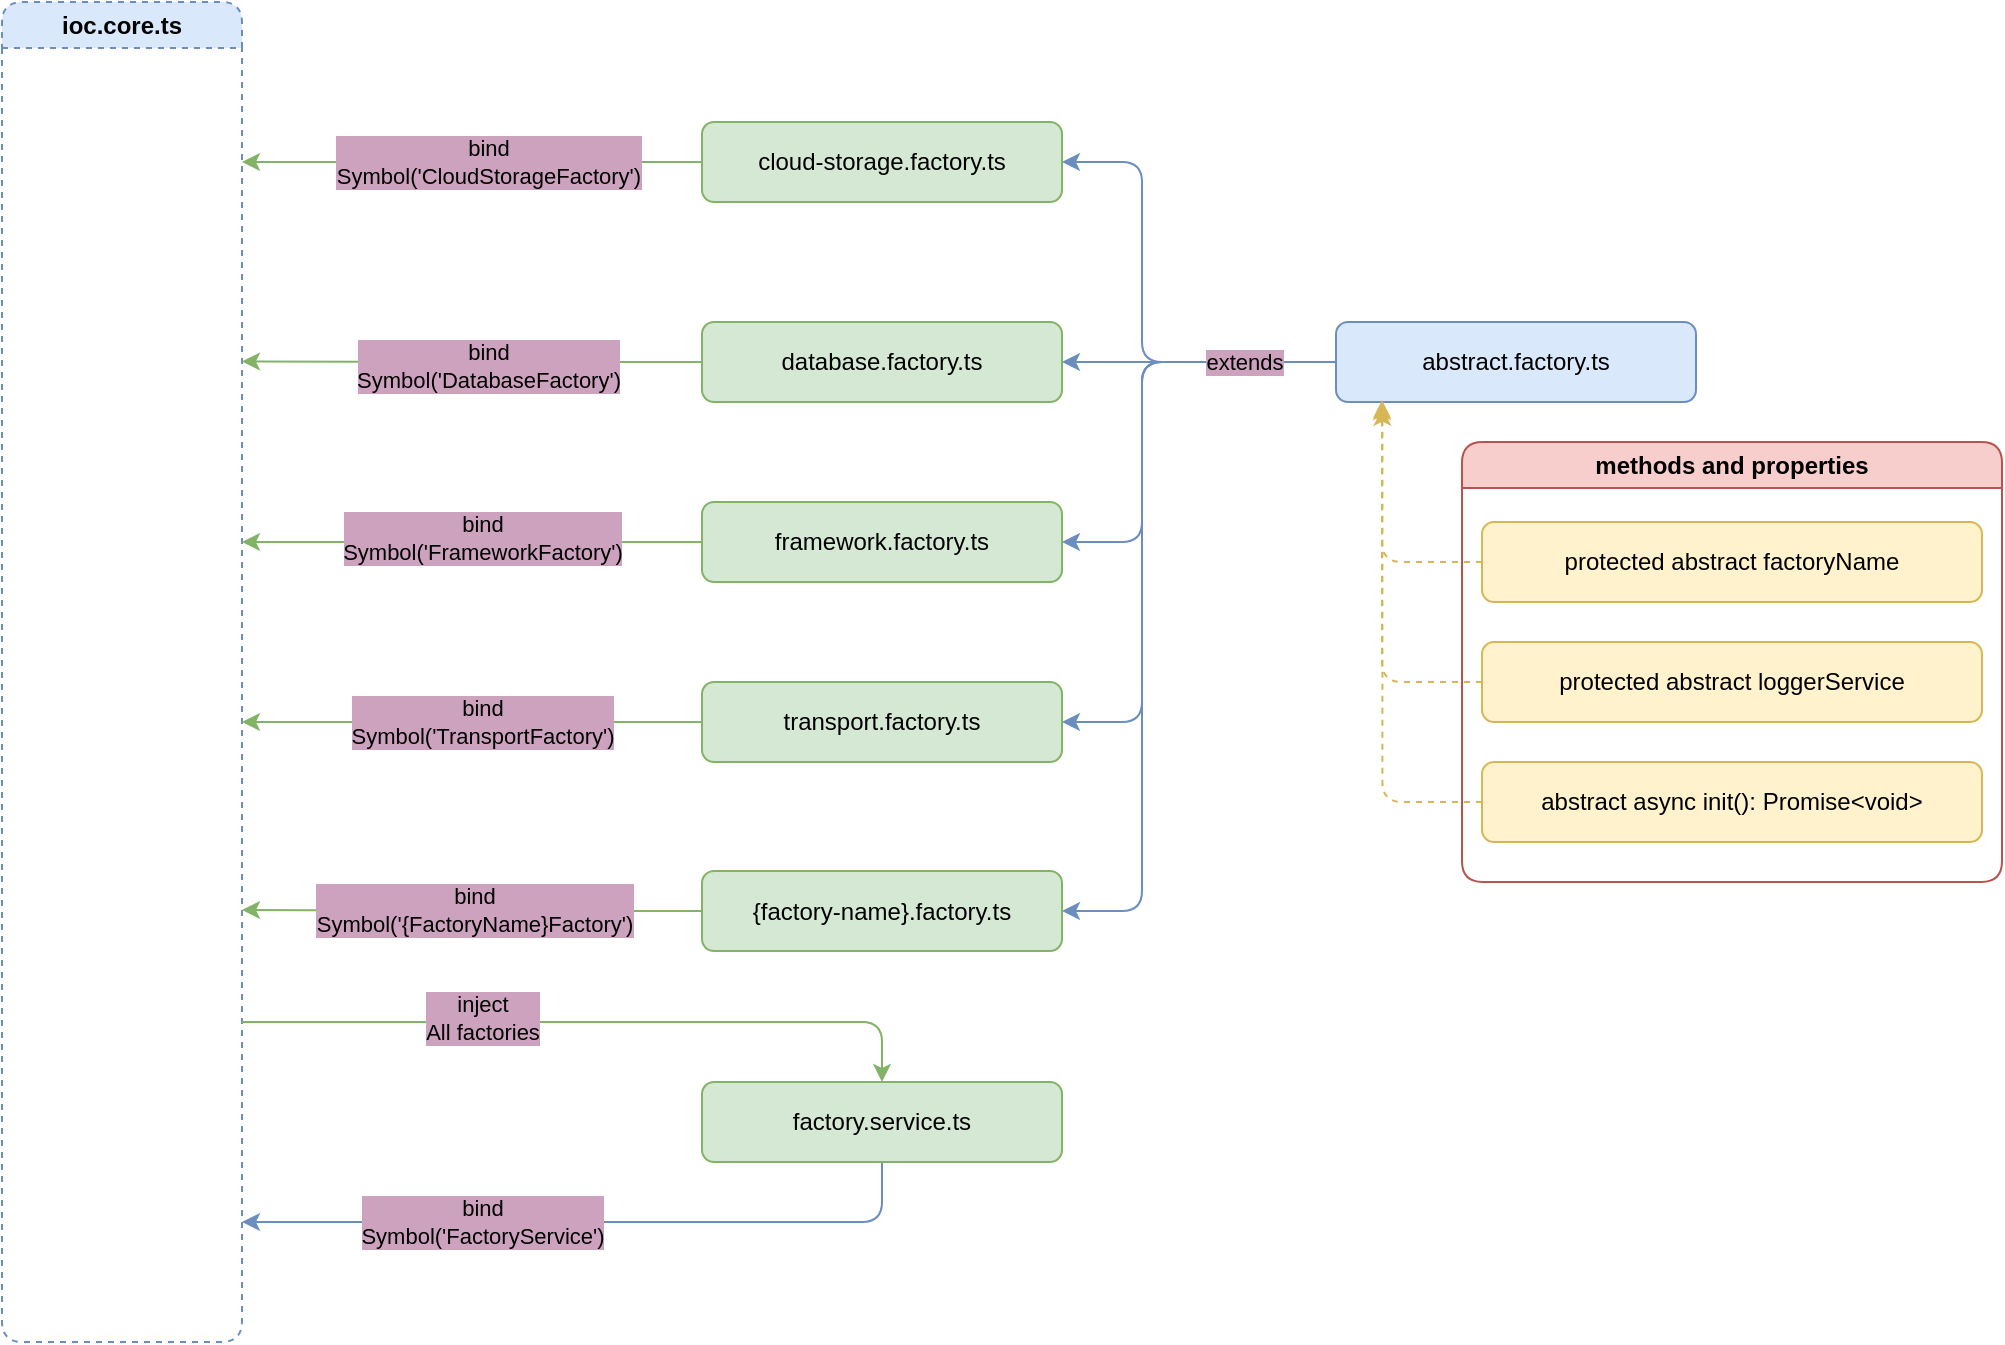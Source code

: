 <mxfile version="21.1.4" type="device">
  <diagram name="Страница 1" id="9Xc5u7ofYKPuOsVl6prk">
    <mxGraphModel dx="1707" dy="395" grid="1" gridSize="10" guides="1" tooltips="1" connect="1" arrows="1" fold="1" page="1" pageScale="1" pageWidth="827" pageHeight="1169" math="0" shadow="0">
      <root>
        <mxCell id="0" />
        <mxCell id="1" parent="0" />
        <mxCell id="BQe-CCMixdXJj6wNmX5B-1" value="ioc.core.ts" style="swimlane;whiteSpace=wrap;html=1;rounded=1;dashed=1;fillColor=#dae8fc;strokeColor=#6c8ebf;" parent="1" vertex="1">
          <mxGeometry x="-20" y="130" width="120" height="670" as="geometry" />
        </mxCell>
        <mxCell id="BQe-CCMixdXJj6wNmX5B-2" style="edgeStyle=orthogonalEdgeStyle;rounded=0;orthogonalLoop=1;jettySize=auto;html=1;fillColor=#d5e8d4;strokeColor=#82b366;" parent="1" source="BQe-CCMixdXJj6wNmX5B-4" edge="1">
          <mxGeometry relative="1" as="geometry">
            <mxPoint x="100.0" y="210" as="targetPoint" />
          </mxGeometry>
        </mxCell>
        <mxCell id="BQe-CCMixdXJj6wNmX5B-3" value="bind&lt;br&gt;Symbol(&#39;CloudStorageFactory&#39;)" style="edgeLabel;html=1;align=center;verticalAlign=middle;resizable=0;points=[];labelBackgroundColor=#CDA2BE;" parent="BQe-CCMixdXJj6wNmX5B-2" vertex="1" connectable="0">
          <mxGeometry x="-0.066" relative="1" as="geometry">
            <mxPoint as="offset" />
          </mxGeometry>
        </mxCell>
        <mxCell id="BQe-CCMixdXJj6wNmX5B-4" value="cloud-storage.factory.ts" style="rounded=1;whiteSpace=wrap;html=1;fillColor=#d5e8d4;strokeColor=#82b366;" parent="1" vertex="1">
          <mxGeometry x="330" y="190" width="180" height="40" as="geometry" />
        </mxCell>
        <mxCell id="BQe-CCMixdXJj6wNmX5B-5" style="edgeStyle=orthogonalEdgeStyle;rounded=0;orthogonalLoop=1;jettySize=auto;html=1;exitX=0;exitY=0.5;exitDx=0;exitDy=0;fillColor=#d5e8d4;strokeColor=#82b366;" parent="1" source="BQe-CCMixdXJj6wNmX5B-6" edge="1">
          <mxGeometry relative="1" as="geometry">
            <mxPoint x="100.0" y="309.714" as="targetPoint" />
          </mxGeometry>
        </mxCell>
        <mxCell id="BQe-CCMixdXJj6wNmX5B-6" value="database.factory.ts" style="rounded=1;whiteSpace=wrap;html=1;fillColor=#d5e8d4;strokeColor=#82b366;" parent="1" vertex="1">
          <mxGeometry x="330" y="290" width="180" height="40" as="geometry" />
        </mxCell>
        <mxCell id="BQe-CCMixdXJj6wNmX5B-7" style="edgeStyle=orthogonalEdgeStyle;rounded=0;orthogonalLoop=1;jettySize=auto;html=1;fillColor=#d5e8d4;strokeColor=#82b366;" parent="1" source="BQe-CCMixdXJj6wNmX5B-9" edge="1">
          <mxGeometry relative="1" as="geometry">
            <mxPoint x="100.0" y="400" as="targetPoint" />
            <Array as="points">
              <mxPoint x="220" y="400" />
              <mxPoint x="220" y="400" />
            </Array>
          </mxGeometry>
        </mxCell>
        <mxCell id="BQe-CCMixdXJj6wNmX5B-8" value="bind&lt;br&gt;Symbol(&#39;FrameworkFactory&#39;)" style="edgeLabel;html=1;align=center;verticalAlign=middle;resizable=0;points=[];labelBackgroundColor=#CDA2BE;" parent="BQe-CCMixdXJj6wNmX5B-7" vertex="1" connectable="0">
          <mxGeometry x="0.083" y="-2" relative="1" as="geometry">
            <mxPoint x="14" as="offset" />
          </mxGeometry>
        </mxCell>
        <mxCell id="BQe-CCMixdXJj6wNmX5B-9" value="framework.factory.ts" style="rounded=1;whiteSpace=wrap;html=1;fillColor=#d5e8d4;strokeColor=#82b366;" parent="1" vertex="1">
          <mxGeometry x="330" y="380" width="180" height="40" as="geometry" />
        </mxCell>
        <mxCell id="BQe-CCMixdXJj6wNmX5B-10" value="bind&lt;br&gt;Symbol(&#39;DatabaseFactory&#39;)" style="edgeLabel;html=1;align=center;verticalAlign=middle;resizable=0;points=[];labelBackgroundColor=#CDA2BE;" parent="1" vertex="1" connectable="0">
          <mxGeometry x="219.997" y="230" as="geometry">
            <mxPoint x="3" y="82" as="offset" />
          </mxGeometry>
        </mxCell>
        <mxCell id="BQe-CCMixdXJj6wNmX5B-11" style="edgeStyle=orthogonalEdgeStyle;rounded=1;orthogonalLoop=1;jettySize=auto;html=1;entryX=1;entryY=0.5;entryDx=0;entryDy=0;fillColor=#dae8fc;strokeColor=#6c8ebf;" parent="1" source="BQe-CCMixdXJj6wNmX5B-15" target="BQe-CCMixdXJj6wNmX5B-4" edge="1">
          <mxGeometry relative="1" as="geometry">
            <Array as="points">
              <mxPoint x="550" y="310" />
              <mxPoint x="550" y="210" />
            </Array>
          </mxGeometry>
        </mxCell>
        <mxCell id="BQe-CCMixdXJj6wNmX5B-12" style="edgeStyle=orthogonalEdgeStyle;rounded=1;orthogonalLoop=1;jettySize=auto;html=1;entryX=1;entryY=0.5;entryDx=0;entryDy=0;fillColor=#dae8fc;strokeColor=#6c8ebf;" parent="1" source="BQe-CCMixdXJj6wNmX5B-15" target="BQe-CCMixdXJj6wNmX5B-6" edge="1">
          <mxGeometry relative="1" as="geometry" />
        </mxCell>
        <mxCell id="BQe-CCMixdXJj6wNmX5B-13" style="edgeStyle=orthogonalEdgeStyle;rounded=1;orthogonalLoop=1;jettySize=auto;html=1;entryX=1;entryY=0.5;entryDx=0;entryDy=0;fillColor=#dae8fc;strokeColor=#6c8ebf;" parent="1" source="BQe-CCMixdXJj6wNmX5B-15" target="BQe-CCMixdXJj6wNmX5B-9" edge="1">
          <mxGeometry relative="1" as="geometry">
            <Array as="points">
              <mxPoint x="550" y="310" />
              <mxPoint x="550" y="400" />
            </Array>
          </mxGeometry>
        </mxCell>
        <mxCell id="BQe-CCMixdXJj6wNmX5B-29" style="edgeStyle=orthogonalEdgeStyle;rounded=1;orthogonalLoop=1;jettySize=auto;html=1;entryX=1;entryY=0.5;entryDx=0;entryDy=0;fillColor=#dae8fc;strokeColor=#6c8ebf;" parent="1" source="BQe-CCMixdXJj6wNmX5B-15" target="BQe-CCMixdXJj6wNmX5B-27" edge="1">
          <mxGeometry relative="1" as="geometry">
            <Array as="points">
              <mxPoint x="550" y="310" />
              <mxPoint x="550" y="584" />
            </Array>
          </mxGeometry>
        </mxCell>
        <mxCell id="BQe-CCMixdXJj6wNmX5B-30" style="edgeStyle=orthogonalEdgeStyle;rounded=1;orthogonalLoop=1;jettySize=auto;html=1;entryX=1;entryY=0.5;entryDx=0;entryDy=0;fillColor=#dae8fc;strokeColor=#6c8ebf;" parent="1" source="BQe-CCMixdXJj6wNmX5B-15" target="BQe-CCMixdXJj6wNmX5B-22" edge="1">
          <mxGeometry relative="1" as="geometry">
            <Array as="points">
              <mxPoint x="550" y="310" />
              <mxPoint x="550" y="490" />
            </Array>
          </mxGeometry>
        </mxCell>
        <mxCell id="BQe-CCMixdXJj6wNmX5B-31" value="extends" style="edgeLabel;html=1;align=center;verticalAlign=middle;resizable=0;points=[];labelBackgroundColor=#CDA2BE;" parent="BQe-CCMixdXJj6wNmX5B-30" vertex="1" connectable="0">
          <mxGeometry x="-0.762" y="-2" relative="1" as="geometry">
            <mxPoint x="-9" y="2" as="offset" />
          </mxGeometry>
        </mxCell>
        <mxCell id="BQe-CCMixdXJj6wNmX5B-15" value="abstract.factory.ts" style="rounded=1;whiteSpace=wrap;html=1;fillColor=#dae8fc;strokeColor=#6c8ebf;" parent="1" vertex="1">
          <mxGeometry x="647" y="290" width="180" height="40" as="geometry" />
        </mxCell>
        <mxCell id="BQe-CCMixdXJj6wNmX5B-16" value="methods and properties" style="swimlane;whiteSpace=wrap;html=1;fillColor=#f8cecc;strokeColor=#b85450;rounded=1;" parent="1" vertex="1">
          <mxGeometry x="710" y="350" width="270" height="220" as="geometry" />
        </mxCell>
        <mxCell id="BQe-CCMixdXJj6wNmX5B-17" value="protected abstract factoryName" style="rounded=1;whiteSpace=wrap;html=1;fillColor=#fff2cc;strokeColor=#d6b656;" parent="BQe-CCMixdXJj6wNmX5B-16" vertex="1">
          <mxGeometry x="10" y="40" width="250" height="40" as="geometry" />
        </mxCell>
        <mxCell id="BQe-CCMixdXJj6wNmX5B-18" value="protected abstract loggerService" style="rounded=1;whiteSpace=wrap;html=1;fillColor=#fff2cc;strokeColor=#d6b656;" parent="BQe-CCMixdXJj6wNmX5B-16" vertex="1">
          <mxGeometry x="10" y="100" width="250" height="40" as="geometry" />
        </mxCell>
        <mxCell id="BQe-CCMixdXJj6wNmX5B-24" value="abstract async init(): Promise&amp;lt;void&amp;gt;" style="rounded=1;whiteSpace=wrap;html=1;fillColor=#fff2cc;strokeColor=#d6b656;" parent="BQe-CCMixdXJj6wNmX5B-16" vertex="1">
          <mxGeometry x="10" y="160" width="250" height="40" as="geometry" />
        </mxCell>
        <mxCell id="BQe-CCMixdXJj6wNmX5B-19" style="edgeStyle=orthogonalEdgeStyle;rounded=1;orthogonalLoop=1;jettySize=auto;html=1;exitX=0;exitY=0.5;exitDx=0;exitDy=0;fillColor=#fff2cc;strokeColor=#d6b656;dashed=1;entryX=0.125;entryY=0.975;entryDx=0;entryDy=0;entryPerimeter=0;" parent="1" source="BQe-CCMixdXJj6wNmX5B-17" target="BQe-CCMixdXJj6wNmX5B-15" edge="1">
          <mxGeometry relative="1" as="geometry">
            <mxPoint x="670" y="340" as="targetPoint" />
            <Array as="points">
              <mxPoint x="670" y="410" />
              <mxPoint x="670" y="329" />
            </Array>
          </mxGeometry>
        </mxCell>
        <mxCell id="BQe-CCMixdXJj6wNmX5B-20" style="edgeStyle=orthogonalEdgeStyle;rounded=1;orthogonalLoop=1;jettySize=auto;html=1;exitX=0;exitY=0.5;exitDx=0;exitDy=0;fillColor=#fff2cc;strokeColor=#d6b656;dashed=1;" parent="1" source="BQe-CCMixdXJj6wNmX5B-18" target="BQe-CCMixdXJj6wNmX5B-15" edge="1">
          <mxGeometry relative="1" as="geometry">
            <mxPoint x="696" y="330" as="targetPoint" />
            <Array as="points">
              <mxPoint x="670" y="470" />
            </Array>
          </mxGeometry>
        </mxCell>
        <mxCell id="BQe-CCMixdXJj6wNmX5B-21" style="edgeStyle=orthogonalEdgeStyle;rounded=0;orthogonalLoop=1;jettySize=auto;html=1;fillColor=#d5e8d4;strokeColor=#82b366;" parent="1" source="BQe-CCMixdXJj6wNmX5B-22" edge="1">
          <mxGeometry relative="1" as="geometry">
            <mxPoint x="100.0" y="490" as="targetPoint" />
          </mxGeometry>
        </mxCell>
        <mxCell id="BQe-CCMixdXJj6wNmX5B-22" value="transport.factory.ts" style="rounded=1;whiteSpace=wrap;html=1;fillColor=#d5e8d4;strokeColor=#82b366;" parent="1" vertex="1">
          <mxGeometry x="330" y="470" width="180" height="40" as="geometry" />
        </mxCell>
        <mxCell id="BQe-CCMixdXJj6wNmX5B-23" value="bind&lt;br&gt;Symbol(&#39;TransportFactory&#39;)" style="edgeLabel;html=1;align=center;verticalAlign=middle;resizable=0;points=[];labelBackgroundColor=#CDA2BE;" parent="1" vertex="1" connectable="0">
          <mxGeometry x="219.995" y="490.0" as="geometry" />
        </mxCell>
        <mxCell id="BQe-CCMixdXJj6wNmX5B-25" style="edgeStyle=orthogonalEdgeStyle;rounded=1;orthogonalLoop=1;jettySize=auto;html=1;entryX=0.129;entryY=1.071;entryDx=0;entryDy=0;entryPerimeter=0;exitX=0;exitY=0.5;exitDx=0;exitDy=0;fillColor=#fff2cc;strokeColor=#d6b656;dashed=1;" parent="1" source="BQe-CCMixdXJj6wNmX5B-24" target="BQe-CCMixdXJj6wNmX5B-15" edge="1">
          <mxGeometry relative="1" as="geometry" />
        </mxCell>
        <mxCell id="BQe-CCMixdXJj6wNmX5B-26" style="edgeStyle=orthogonalEdgeStyle;rounded=0;orthogonalLoop=1;jettySize=auto;html=1;fillColor=#d5e8d4;strokeColor=#82b366;" parent="1" source="BQe-CCMixdXJj6wNmX5B-27" edge="1">
          <mxGeometry relative="1" as="geometry">
            <mxPoint x="100" y="584" as="targetPoint" />
            <Array as="points">
              <mxPoint x="215" y="584" />
              <mxPoint x="100" y="584" />
            </Array>
          </mxGeometry>
        </mxCell>
        <mxCell id="BQe-CCMixdXJj6wNmX5B-27" value="{factory-name}.factory.ts" style="rounded=1;whiteSpace=wrap;html=1;fillColor=#d5e8d4;strokeColor=#82b366;" parent="1" vertex="1">
          <mxGeometry x="330" y="564.5" width="180" height="40" as="geometry" />
        </mxCell>
        <mxCell id="BQe-CCMixdXJj6wNmX5B-28" value="bind&lt;br&gt;Symbol(&#39;{FactoryName}Factory&#39;)" style="edgeLabel;html=1;align=center;verticalAlign=middle;resizable=0;points=[];labelBackgroundColor=#CDA2BE;" parent="1" vertex="1" connectable="0">
          <mxGeometry x="219.995" y="584.5" as="geometry">
            <mxPoint x="-4" y="-1" as="offset" />
          </mxGeometry>
        </mxCell>
        <mxCell id="BQe-CCMixdXJj6wNmX5B-32" style="edgeStyle=orthogonalEdgeStyle;rounded=1;orthogonalLoop=1;jettySize=auto;html=1;entryX=0.5;entryY=0;entryDx=0;entryDy=0;fillColor=#d5e8d4;strokeColor=#82b366;" parent="1" target="BQe-CCMixdXJj6wNmX5B-36" edge="1">
          <mxGeometry relative="1" as="geometry">
            <mxPoint x="100" y="640" as="sourcePoint" />
            <Array as="points">
              <mxPoint x="100" y="640" />
              <mxPoint x="420" y="640" />
            </Array>
          </mxGeometry>
        </mxCell>
        <mxCell id="BQe-CCMixdXJj6wNmX5B-33" value="inject&lt;br&gt;All factories" style="edgeLabel;html=1;align=center;verticalAlign=middle;resizable=0;points=[];labelBackgroundColor=#CDA2BE;" parent="BQe-CCMixdXJj6wNmX5B-32" vertex="1" connectable="0">
          <mxGeometry x="-0.187" y="2" relative="1" as="geometry">
            <mxPoint x="-23" as="offset" />
          </mxGeometry>
        </mxCell>
        <mxCell id="BQe-CCMixdXJj6wNmX5B-34" style="edgeStyle=orthogonalEdgeStyle;rounded=1;orthogonalLoop=1;jettySize=auto;html=1;exitX=0.5;exitY=1;exitDx=0;exitDy=0;fillColor=#dae8fc;strokeColor=#6c8ebf;" parent="1" source="BQe-CCMixdXJj6wNmX5B-36" edge="1">
          <mxGeometry relative="1" as="geometry">
            <mxPoint x="100" y="740" as="targetPoint" />
            <Array as="points">
              <mxPoint x="420" y="740" />
              <mxPoint x="100" y="740" />
            </Array>
          </mxGeometry>
        </mxCell>
        <mxCell id="BQe-CCMixdXJj6wNmX5B-35" value="bind&lt;br&gt;Symbol(&#39;FactoryService&#39;)" style="edgeLabel;html=1;align=center;verticalAlign=middle;resizable=0;points=[];labelBackgroundColor=#CDA2BE;" parent="BQe-CCMixdXJj6wNmX5B-34" vertex="1" connectable="0">
          <mxGeometry x="0.337" y="4" relative="1" as="geometry">
            <mxPoint x="4" y="-4" as="offset" />
          </mxGeometry>
        </mxCell>
        <mxCell id="BQe-CCMixdXJj6wNmX5B-36" value="factory.service.ts" style="rounded=1;whiteSpace=wrap;html=1;fillColor=#d5e8d4;strokeColor=#82b366;" parent="1" vertex="1">
          <mxGeometry x="330" y="670" width="180" height="40" as="geometry" />
        </mxCell>
      </root>
    </mxGraphModel>
  </diagram>
</mxfile>
